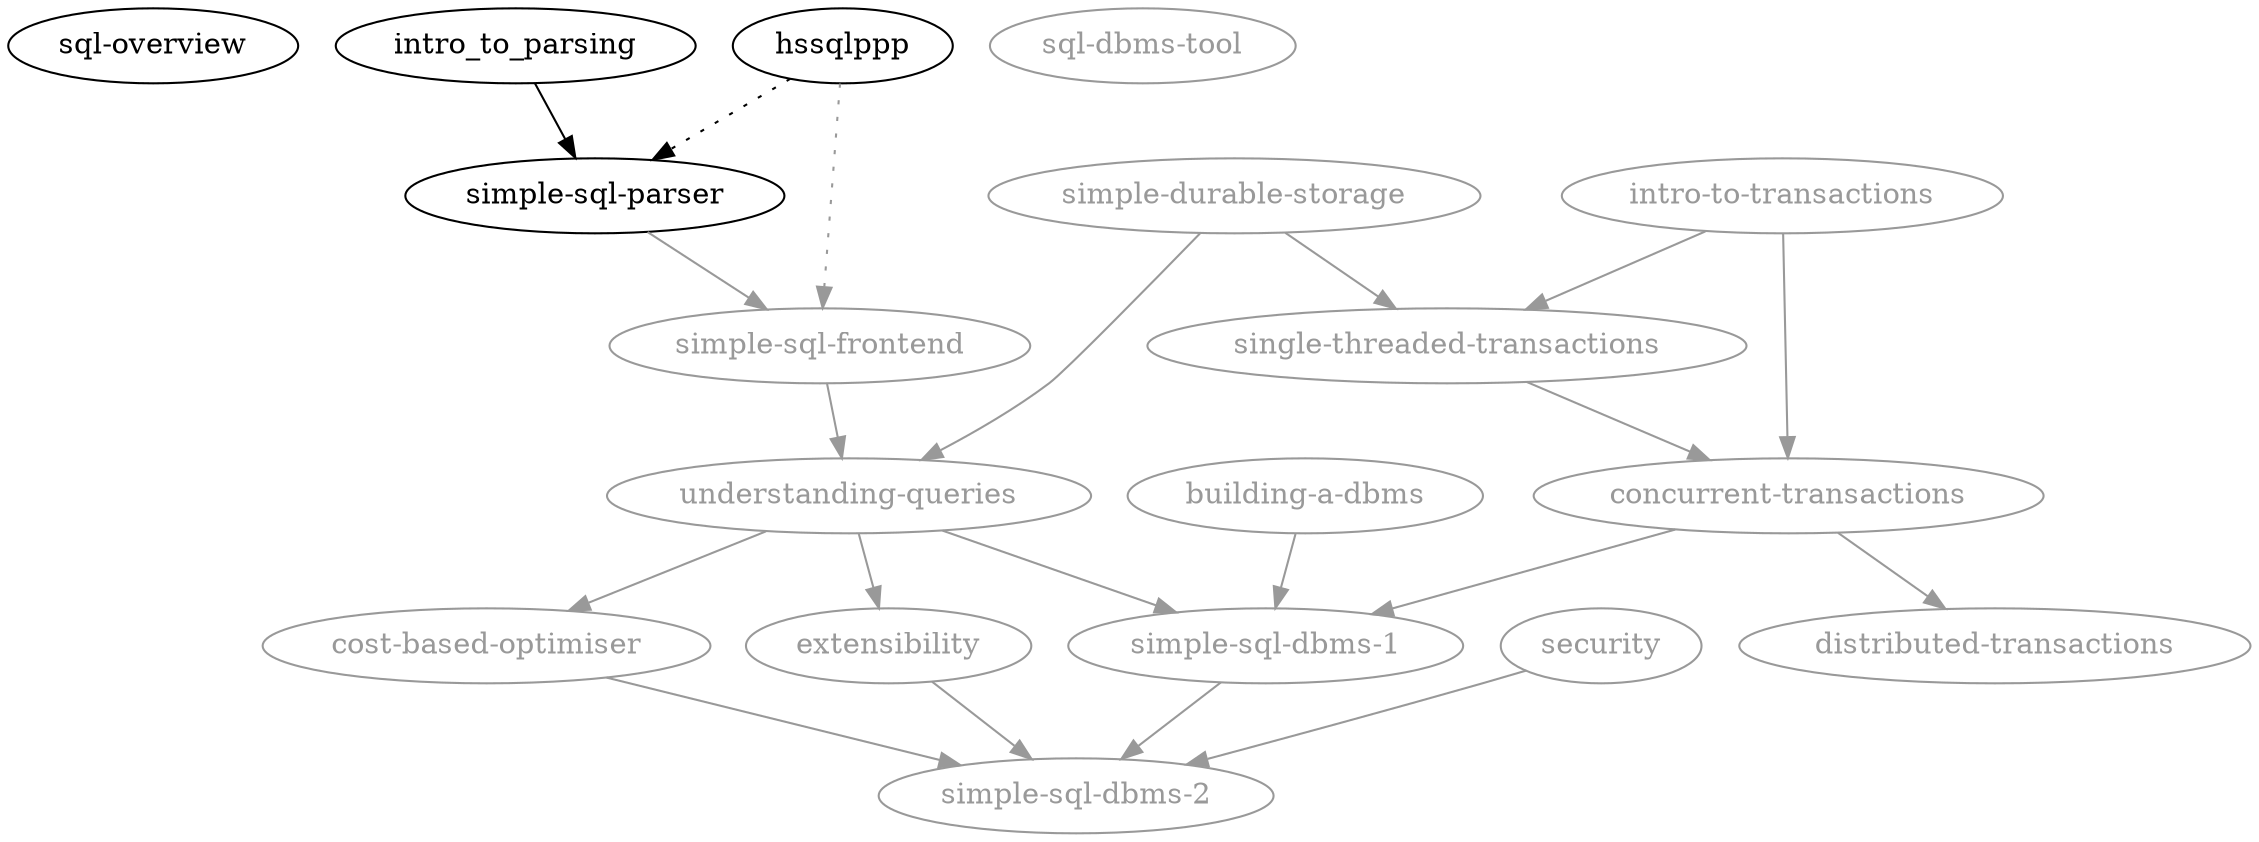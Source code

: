 
// dot -Tsvg projects_diagram.dot -o projects_diagram.svg

/*
digraph {


      hssqlppp[label="hssqlppp",URL="http://jakewheat.github.io/hssqlppp/latest"];

      so[label="sql-overview",URL="http://jakewheat.github.io/sql-overview/"];

      itp[label="intro_to_parsing",URL="http://jakewheat.github.io/intro_to_parsing/"];

      ssp[label="simple-sql-parser",URL="http://jakewheat.github.io/simple-sql-parser/latest/"];

      ssf[label="simple-sql-frontend",color=gray,fontcolor=gray];

      ssdbms[label="simple-sql-dbms",color=gray,fontcolor=gray];

      uq[label="understanding-queries",color=gray,fontcolor=gray];

      sds[label="simple-durable-storage",color=gray,fontcolor=gray];

      stt[label="single-threaded-transactions",color=gray,fontcolor=gray];

      ct[label="concurrent-transactions",color=gray,fontcolor=gray];

      dt[label="distributed-transactions",color=gray,fontcolor=gray];

      cbo[label="cost-based-optimiser",color=gray,fontcolor=gray];

      e[label="extensibility",color=gray,fontcolor=gray];

      tool[label="sql-dbms-tool",color=gray,fontcolor=gray];

      bdbms[label="building-a-dbms",color=gray,fontcolor=gray];

      sec[label="security",color=gray,fontcolor=gray];

      hssqlppp -> ssp [style=dotted];
      hssqlppp -> ssf [style=dotted];

      itp -> ssp;

      ssp -> ssf;

      ssf -> uq;

      sds -> uq;

      sds -> stt;

      stt -> ct;

      ct -> dt;

      ct -> ssdbms;

      uq -> cbo;

      cbo -> ssdbms;

      e -> ssdbms;

      sec -> ssdbms;

      uq -> e;

      bdbms -> ssdbms;
}

*/


digraph  {
        
  subgraph xcluster_docs {
          label="documentation and demos";
          
    so[label="sql-overview",URL="sql-overview/"];
    itp[label="intro_to_parsing",URL="intro_to_parsing/"];
    bdbms[label="building-a-dbms",color=gray60,fontcolor=gray60,URL="building-a-dbms/"];
    sec[label="security",color=gray60,fontcolor=gray60,URL="security/"];
    uq[label="understanding-queries",color=gray60,fontcolor=gray60,URL="understanding-queries/"];
    sds[label="simple-durable-storage",color=gray60,fontcolor=gray60,URL="simple-durable-storage/"];
    stt[label="single-threaded-transactions",color=gray60,fontcolor=gray60,URL="single-threaded-transactions/"];
    ct[label="concurrent-transactions",color=gray60,fontcolor=gray60,URL="concurrent-transactions/"];
    dt[label="distributed-transactions",color=gray60,fontcolor=gray60,URL="distributed-transactions/"];
    cbo[label="cost-based-optimiser",color=gray60,fontcolor=gray60,URL="cost-based-optimiser/"];
    e[label="extensibility",color=gray60,fontcolor=gray60,URL="extensibility/"];
    tr[label="intro-to-transactions",color=gray60,fontcolor=gray60,URL="intro-to-transactions/"];
  }

  subgraph xcluster_libs {
          label="libraries";
          
    hssqlppp[label="hssqlppp",URL="hssqlppp/latest"];
    ssp[label="simple-sql-parser",URL="simple-sql-parser/latest/"];
    ssf[label="simple-sql-frontend",color=gray60,fontcolor=gray60,URL="simple-sql-frontend/"];
  }

  subgraph xcluster_exes {
          label="executables";
          
    ssdbms1[label="simple-sql-dbms-1",color=gray60,fontcolor=gray60,URL="simple-sql-dbms-1/"];
    ssdbms2[label="simple-sql-dbms-2",color=gray60,fontcolor=gray60,URL="simple-sql-dbms-2/"];
    tool[label="sql-dbms-tool",color=gray60,fontcolor=gray60,URL="sql-dbms-tool/"];
  }


  /*
  missing:
  intro to ssf
  intro to transactions: combine with transactions techinques overview?
  */

  hssqlppp -> ssp [style=dotted]
  ;
  hssqlppp -> ssf [style=dotted,color=gray60];

  itp -> ssp;

  ssp -> ssf [color=gray60];

  ssf -> uq [color=gray60];

  sds -> uq [color=gray60];

  sds -> stt [color=gray60];

  stt -> ct [color=gray60];

  tr -> stt [color=gray60];
  tr -> ct [color=gray60];

  ct -> dt [color=gray60];

  ct -> ssdbms1 [color=gray60];

  ssdbms1 -> ssdbms2 [color=gray60];

  uq -> ssdbms1 [color=gray60];

  uq -> cbo [color=gray60];

  cbo -> ssdbms2 [color=gray60];

  e -> ssdbms2 [color=gray60];


  sec -> ssdbms2 [color=gray60];

  uq -> e [color=gray60];

  bdbms -> ssdbms1 [color=gray60];
}
